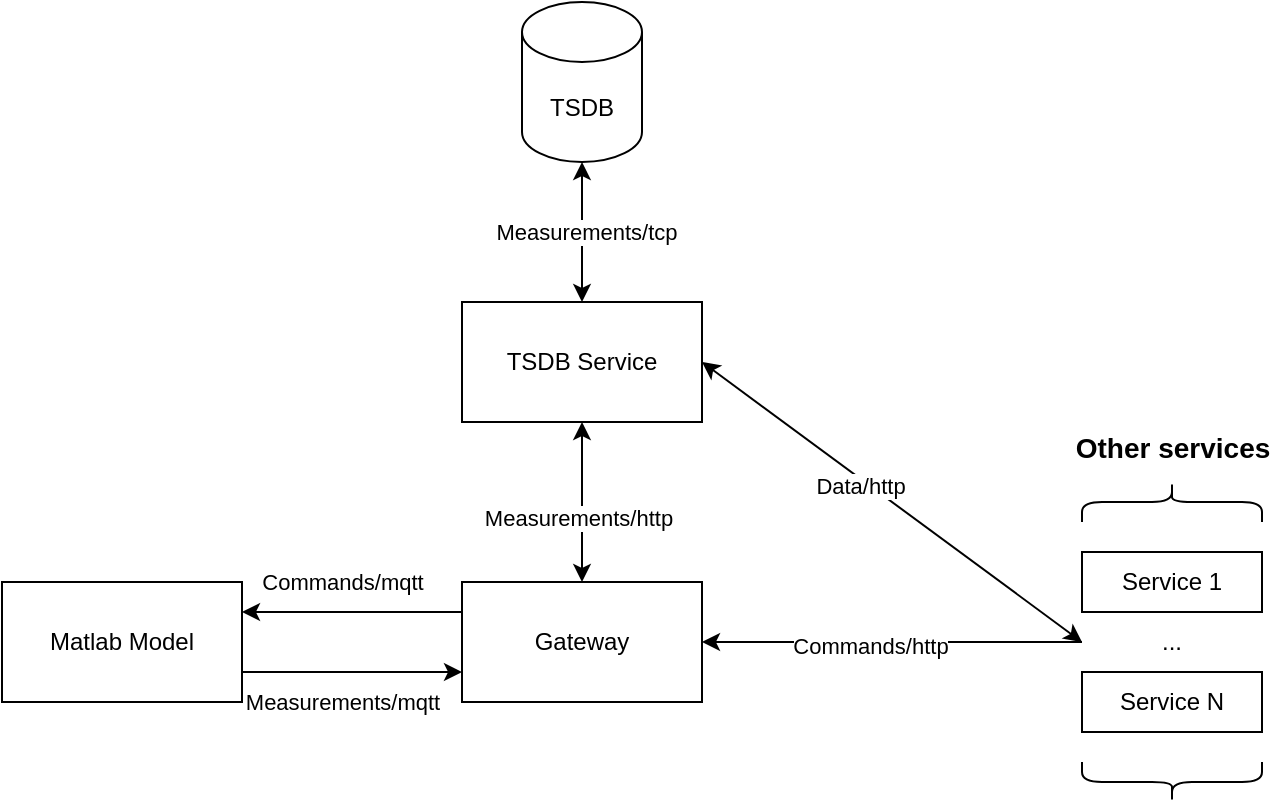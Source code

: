 <mxfile version="22.1.17" type="device">
  <diagram name="Страница — 1" id="yGiQk9tj1qhFuo5iZe14">
    <mxGraphModel dx="1050" dy="538" grid="1" gridSize="10" guides="1" tooltips="1" connect="1" arrows="1" fold="1" page="1" pageScale="1" pageWidth="827" pageHeight="1169" math="0" shadow="0">
      <root>
        <mxCell id="0" />
        <mxCell id="1" parent="0" />
        <mxCell id="s2LVM-95NKHf_-tHiVWO-1" value="TSDB" style="shape=cylinder3;whiteSpace=wrap;html=1;boundedLbl=1;backgroundOutline=1;size=15;" parent="1" vertex="1">
          <mxGeometry x="290" y="90" width="60" height="80" as="geometry" />
        </mxCell>
        <mxCell id="s2LVM-95NKHf_-tHiVWO-9" style="edgeStyle=orthogonalEdgeStyle;rounded=0;orthogonalLoop=1;jettySize=auto;html=1;exitX=1;exitY=0.75;exitDx=0;exitDy=0;entryX=0;entryY=0.75;entryDx=0;entryDy=0;" parent="1" source="s2LVM-95NKHf_-tHiVWO-2" target="s2LVM-95NKHf_-tHiVWO-3" edge="1">
          <mxGeometry relative="1" as="geometry" />
        </mxCell>
        <mxCell id="s2LVM-95NKHf_-tHiVWO-10" value="Measurements/mqtt" style="edgeLabel;html=1;align=center;verticalAlign=middle;resizable=0;points=[];" parent="s2LVM-95NKHf_-tHiVWO-9" vertex="1" connectable="0">
          <mxGeometry x="-0.255" y="-2" relative="1" as="geometry">
            <mxPoint x="9" y="13" as="offset" />
          </mxGeometry>
        </mxCell>
        <mxCell id="s2LVM-95NKHf_-tHiVWO-2" value="Matlab Model" style="rounded=0;whiteSpace=wrap;html=1;" parent="1" vertex="1">
          <mxGeometry x="30" y="380" width="120" height="60" as="geometry" />
        </mxCell>
        <mxCell id="s2LVM-95NKHf_-tHiVWO-3" value="Gateway" style="rounded=0;whiteSpace=wrap;html=1;" parent="1" vertex="1">
          <mxGeometry x="260" y="380" width="120" height="60" as="geometry" />
        </mxCell>
        <mxCell id="s2LVM-95NKHf_-tHiVWO-7" value="" style="endArrow=classic;html=1;rounded=0;entryX=1;entryY=0.25;entryDx=0;entryDy=0;exitX=0;exitY=0.25;exitDx=0;exitDy=0;" parent="1" source="s2LVM-95NKHf_-tHiVWO-3" target="s2LVM-95NKHf_-tHiVWO-2" edge="1">
          <mxGeometry width="50" height="50" relative="1" as="geometry">
            <mxPoint x="430" y="550" as="sourcePoint" />
            <mxPoint x="480" y="500" as="targetPoint" />
          </mxGeometry>
        </mxCell>
        <mxCell id="s2LVM-95NKHf_-tHiVWO-8" value="Commands/mqtt" style="edgeLabel;html=1;align=center;verticalAlign=middle;resizable=0;points=[];" parent="s2LVM-95NKHf_-tHiVWO-7" vertex="1" connectable="0">
          <mxGeometry x="0.509" relative="1" as="geometry">
            <mxPoint x="23" y="-15" as="offset" />
          </mxGeometry>
        </mxCell>
        <mxCell id="s2LVM-95NKHf_-tHiVWO-28" value="" style="endArrow=classic;html=1;rounded=0;entryX=1;entryY=0.5;entryDx=0;entryDy=0;exitX=0;exitY=0.5;exitDx=0;exitDy=0;" parent="1" source="s2LVM-95NKHf_-tHiVWO-36" target="s2LVM-95NKHf_-tHiVWO-3" edge="1">
          <mxGeometry width="50" height="50" relative="1" as="geometry">
            <mxPoint x="570" y="410" as="sourcePoint" />
            <mxPoint x="470" y="360" as="targetPoint" />
          </mxGeometry>
        </mxCell>
        <mxCell id="s2LVM-95NKHf_-tHiVWO-29" value="Commands/http" style="edgeLabel;html=1;align=center;verticalAlign=middle;resizable=0;points=[];" parent="s2LVM-95NKHf_-tHiVWO-28" vertex="1" connectable="0">
          <mxGeometry x="0.122" y="2" relative="1" as="geometry">
            <mxPoint as="offset" />
          </mxGeometry>
        </mxCell>
        <mxCell id="s2LVM-95NKHf_-tHiVWO-33" value="&lt;font style=&quot;font-size: 14px;&quot;&gt;Other services&lt;/font&gt;" style="text;strokeColor=none;fillColor=none;html=1;fontSize=24;fontStyle=1;verticalAlign=middle;align=center;" parent="1" vertex="1">
          <mxGeometry x="565" y="290" width="100" height="40" as="geometry" />
        </mxCell>
        <mxCell id="s2LVM-95NKHf_-tHiVWO-34" value="Service 1" style="rounded=0;whiteSpace=wrap;html=1;" parent="1" vertex="1">
          <mxGeometry x="570" y="365" width="90" height="30" as="geometry" />
        </mxCell>
        <mxCell id="s2LVM-95NKHf_-tHiVWO-35" value="" style="shape=curlyBracket;whiteSpace=wrap;html=1;rounded=1;flipH=1;labelPosition=right;verticalLabelPosition=middle;align=left;verticalAlign=middle;rotation=-90;" parent="1" vertex="1">
          <mxGeometry x="605" y="295" width="20" height="90" as="geometry" />
        </mxCell>
        <mxCell id="s2LVM-95NKHf_-tHiVWO-36" value="..." style="text;html=1;strokeColor=none;fillColor=none;align=center;verticalAlign=middle;whiteSpace=wrap;rounded=0;" parent="1" vertex="1">
          <mxGeometry x="570" y="395" width="90" height="30" as="geometry" />
        </mxCell>
        <mxCell id="s2LVM-95NKHf_-tHiVWO-37" value="" style="shape=curlyBracket;whiteSpace=wrap;html=1;rounded=1;flipH=1;labelPosition=right;verticalLabelPosition=middle;align=left;verticalAlign=middle;rotation=90;" parent="1" vertex="1">
          <mxGeometry x="605" y="435" width="20" height="90" as="geometry" />
        </mxCell>
        <mxCell id="s2LVM-95NKHf_-tHiVWO-38" value="Service N" style="rounded=0;whiteSpace=wrap;html=1;" parent="1" vertex="1">
          <mxGeometry x="570" y="425" width="90" height="30" as="geometry" />
        </mxCell>
        <mxCell id="9bA46cQpD5BWbg0P7Was-1" value="TSDB Service" style="rounded=0;whiteSpace=wrap;html=1;" vertex="1" parent="1">
          <mxGeometry x="260" y="240" width="120" height="60" as="geometry" />
        </mxCell>
        <mxCell id="9bA46cQpD5BWbg0P7Was-2" value="" style="endArrow=classic;startArrow=classic;html=1;rounded=0;entryX=0.5;entryY=1;entryDx=0;entryDy=0;entryPerimeter=0;exitX=0.5;exitY=0;exitDx=0;exitDy=0;" edge="1" parent="1" source="9bA46cQpD5BWbg0P7Was-1" target="s2LVM-95NKHf_-tHiVWO-1">
          <mxGeometry width="50" height="50" relative="1" as="geometry">
            <mxPoint x="440" y="200" as="sourcePoint" />
            <mxPoint x="490" y="150" as="targetPoint" />
          </mxGeometry>
        </mxCell>
        <mxCell id="9bA46cQpD5BWbg0P7Was-7" value="Measurements/tcp" style="edgeLabel;html=1;align=center;verticalAlign=middle;resizable=0;points=[];" vertex="1" connectable="0" parent="9bA46cQpD5BWbg0P7Was-2">
          <mxGeometry x="0.016" y="-2" relative="1" as="geometry">
            <mxPoint as="offset" />
          </mxGeometry>
        </mxCell>
        <mxCell id="9bA46cQpD5BWbg0P7Was-3" value="" style="endArrow=classic;startArrow=classic;html=1;rounded=0;entryX=0.5;entryY=1;entryDx=0;entryDy=0;exitX=0.5;exitY=0;exitDx=0;exitDy=0;" edge="1" parent="1" source="s2LVM-95NKHf_-tHiVWO-3" target="9bA46cQpD5BWbg0P7Was-1">
          <mxGeometry width="50" height="50" relative="1" as="geometry">
            <mxPoint x="319.5" y="390" as="sourcePoint" />
            <mxPoint x="319.5" y="300" as="targetPoint" />
          </mxGeometry>
        </mxCell>
        <mxCell id="9bA46cQpD5BWbg0P7Was-4" value="Measurements/http" style="edgeLabel;html=1;align=center;verticalAlign=middle;resizable=0;points=[];" vertex="1" connectable="0" parent="9bA46cQpD5BWbg0P7Was-3">
          <mxGeometry x="-0.196" y="2" relative="1" as="geometry">
            <mxPoint as="offset" />
          </mxGeometry>
        </mxCell>
        <mxCell id="9bA46cQpD5BWbg0P7Was-5" value="" style="endArrow=classic;startArrow=classic;html=1;rounded=0;entryX=0;entryY=0.5;entryDx=0;entryDy=0;exitX=1;exitY=0.5;exitDx=0;exitDy=0;" edge="1" parent="1" source="9bA46cQpD5BWbg0P7Was-1" target="s2LVM-95NKHf_-tHiVWO-36">
          <mxGeometry width="50" height="50" relative="1" as="geometry">
            <mxPoint x="360" y="360" as="sourcePoint" />
            <mxPoint x="410" y="310" as="targetPoint" />
          </mxGeometry>
        </mxCell>
        <mxCell id="9bA46cQpD5BWbg0P7Was-6" value="Data/http" style="edgeLabel;html=1;align=center;verticalAlign=middle;resizable=0;points=[];" vertex="1" connectable="0" parent="9bA46cQpD5BWbg0P7Was-5">
          <mxGeometry x="-0.147" y="-3" relative="1" as="geometry">
            <mxPoint as="offset" />
          </mxGeometry>
        </mxCell>
      </root>
    </mxGraphModel>
  </diagram>
</mxfile>
